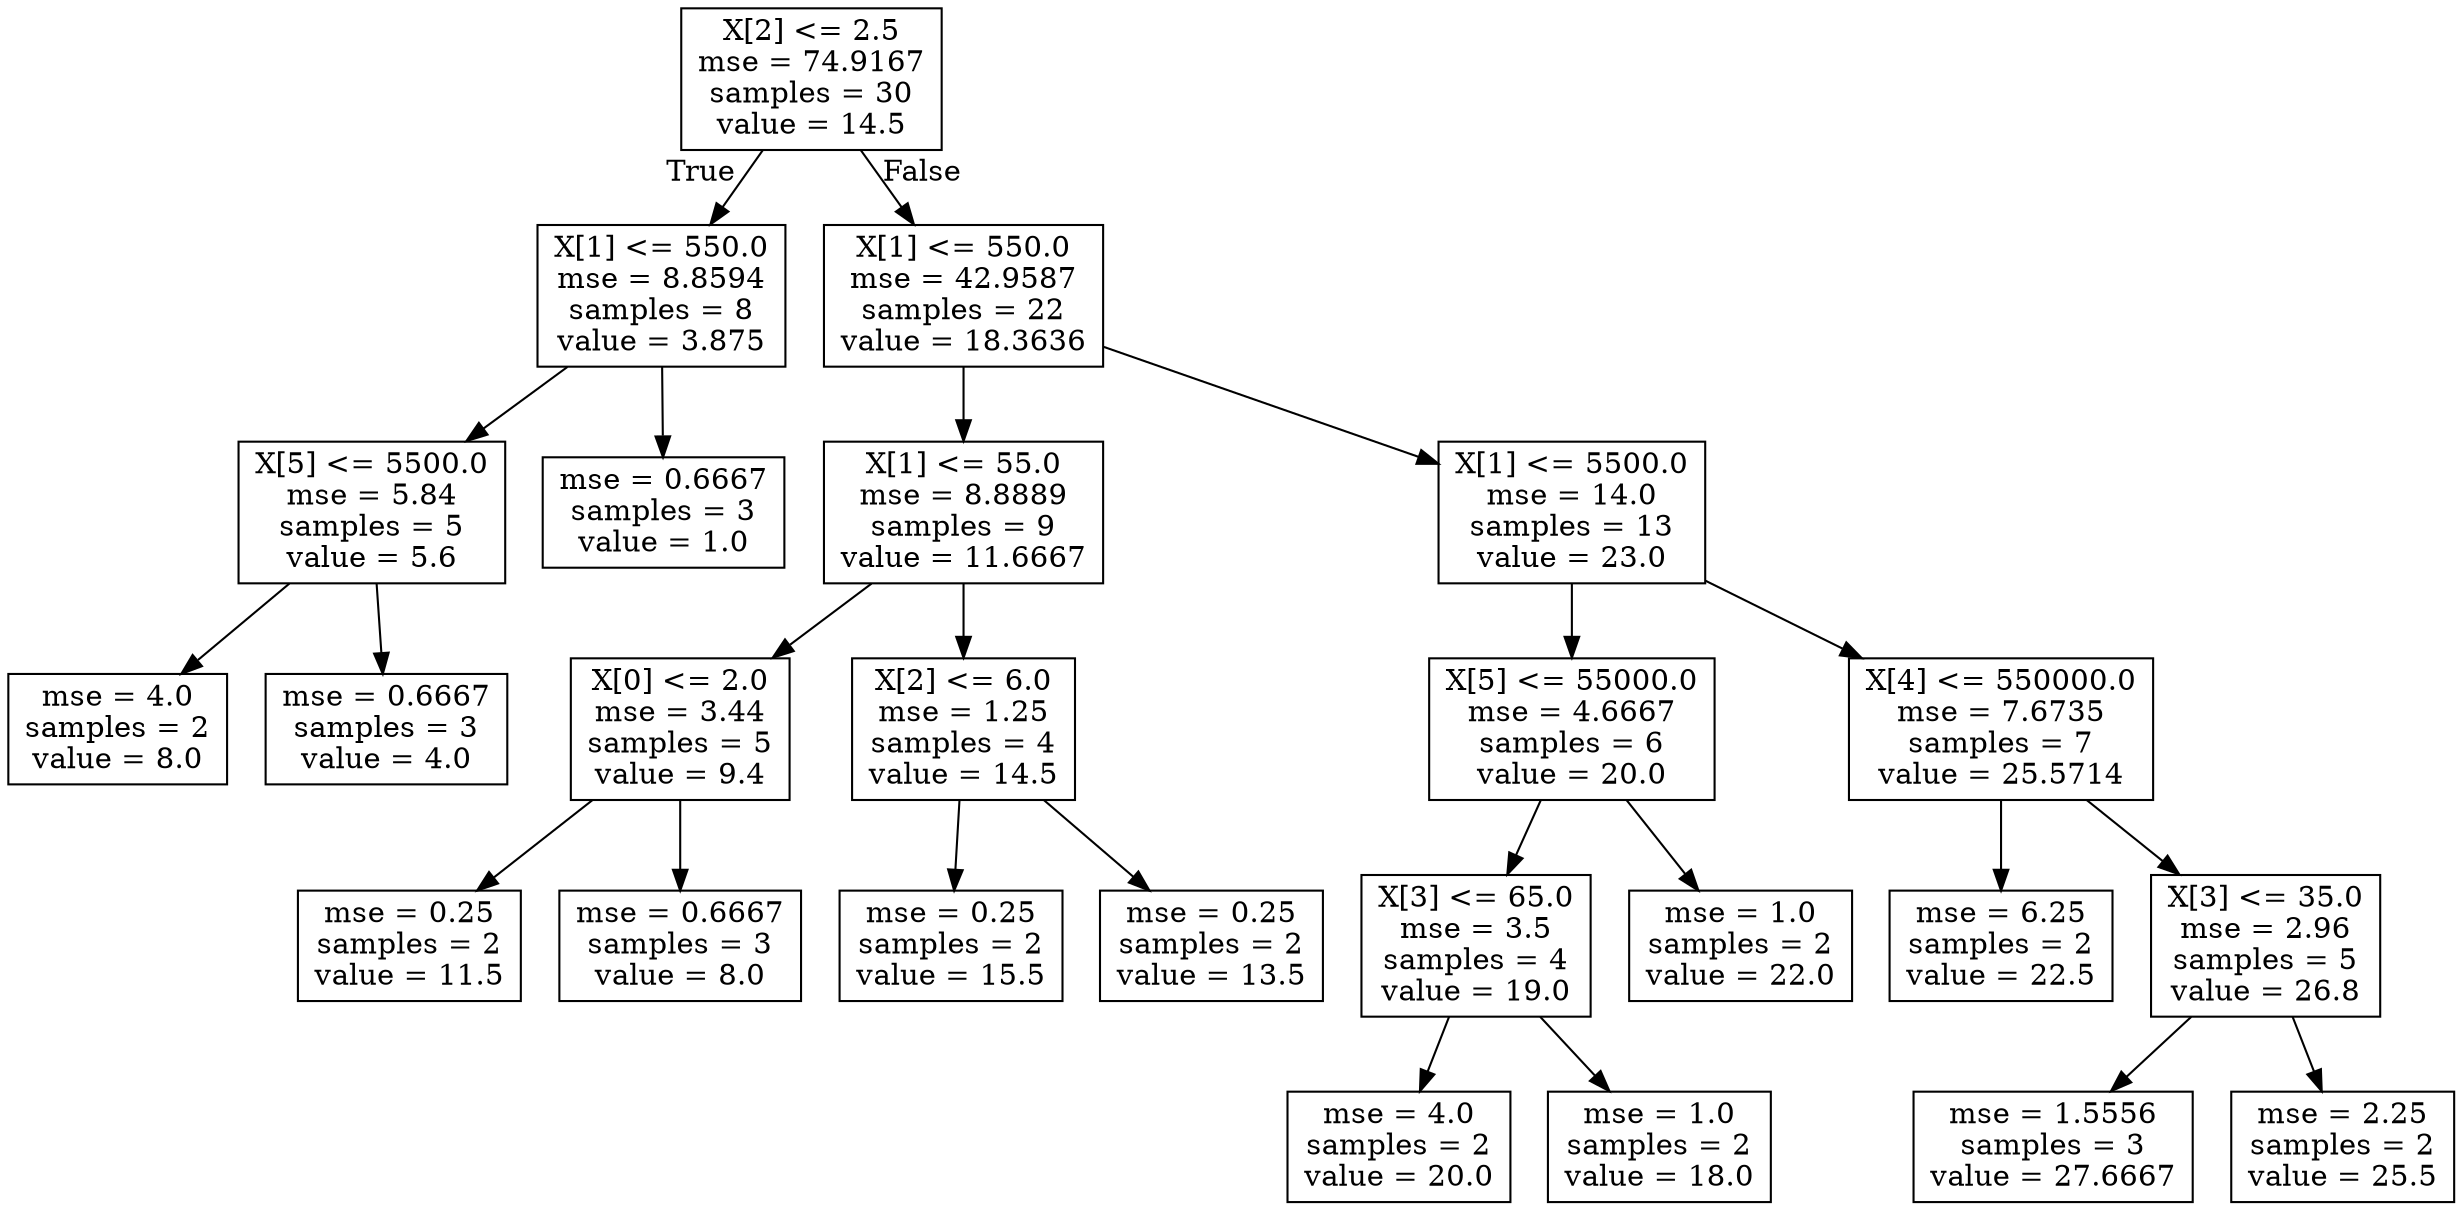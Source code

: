 digraph Tree {
node [shape=box] ;
0 [label="X[2] <= 2.5\nmse = 74.9167\nsamples = 30\nvalue = 14.5"] ;
1 [label="X[1] <= 550.0\nmse = 8.8594\nsamples = 8\nvalue = 3.875"] ;
0 -> 1 [labeldistance=2.5, labelangle=45, headlabel="True"] ;
2 [label="X[5] <= 5500.0\nmse = 5.84\nsamples = 5\nvalue = 5.6"] ;
1 -> 2 ;
3 [label="mse = 4.0\nsamples = 2\nvalue = 8.0"] ;
2 -> 3 ;
4 [label="mse = 0.6667\nsamples = 3\nvalue = 4.0"] ;
2 -> 4 ;
5 [label="mse = 0.6667\nsamples = 3\nvalue = 1.0"] ;
1 -> 5 ;
6 [label="X[1] <= 550.0\nmse = 42.9587\nsamples = 22\nvalue = 18.3636"] ;
0 -> 6 [labeldistance=2.5, labelangle=-45, headlabel="False"] ;
7 [label="X[1] <= 55.0\nmse = 8.8889\nsamples = 9\nvalue = 11.6667"] ;
6 -> 7 ;
8 [label="X[0] <= 2.0\nmse = 3.44\nsamples = 5\nvalue = 9.4"] ;
7 -> 8 ;
9 [label="mse = 0.25\nsamples = 2\nvalue = 11.5"] ;
8 -> 9 ;
10 [label="mse = 0.6667\nsamples = 3\nvalue = 8.0"] ;
8 -> 10 ;
11 [label="X[2] <= 6.0\nmse = 1.25\nsamples = 4\nvalue = 14.5"] ;
7 -> 11 ;
12 [label="mse = 0.25\nsamples = 2\nvalue = 15.5"] ;
11 -> 12 ;
13 [label="mse = 0.25\nsamples = 2\nvalue = 13.5"] ;
11 -> 13 ;
14 [label="X[1] <= 5500.0\nmse = 14.0\nsamples = 13\nvalue = 23.0"] ;
6 -> 14 ;
15 [label="X[5] <= 55000.0\nmse = 4.6667\nsamples = 6\nvalue = 20.0"] ;
14 -> 15 ;
16 [label="X[3] <= 65.0\nmse = 3.5\nsamples = 4\nvalue = 19.0"] ;
15 -> 16 ;
17 [label="mse = 4.0\nsamples = 2\nvalue = 20.0"] ;
16 -> 17 ;
18 [label="mse = 1.0\nsamples = 2\nvalue = 18.0"] ;
16 -> 18 ;
19 [label="mse = 1.0\nsamples = 2\nvalue = 22.0"] ;
15 -> 19 ;
20 [label="X[4] <= 550000.0\nmse = 7.6735\nsamples = 7\nvalue = 25.5714"] ;
14 -> 20 ;
21 [label="mse = 6.25\nsamples = 2\nvalue = 22.5"] ;
20 -> 21 ;
22 [label="X[3] <= 35.0\nmse = 2.96\nsamples = 5\nvalue = 26.8"] ;
20 -> 22 ;
23 [label="mse = 1.5556\nsamples = 3\nvalue = 27.6667"] ;
22 -> 23 ;
24 [label="mse = 2.25\nsamples = 2\nvalue = 25.5"] ;
22 -> 24 ;
}